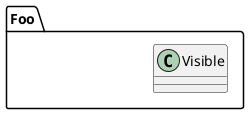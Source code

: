 {
  "sha1": "pb3vy809h4ndua2xvyz8dzwd4wbzk3m",
  "insertion": {
    "when": "2024-08-30T14:53:37.809Z",
    "url": "https://github.com/plantuml/plantuml/issues/1870",
    "user": "plantuml@gmail.com"
  }
}
@startuml
'https://plantuml.com/class-diagram

package Foo {
    class Visible
    class Invisible2
    hide Invisible2
}

@enduml
